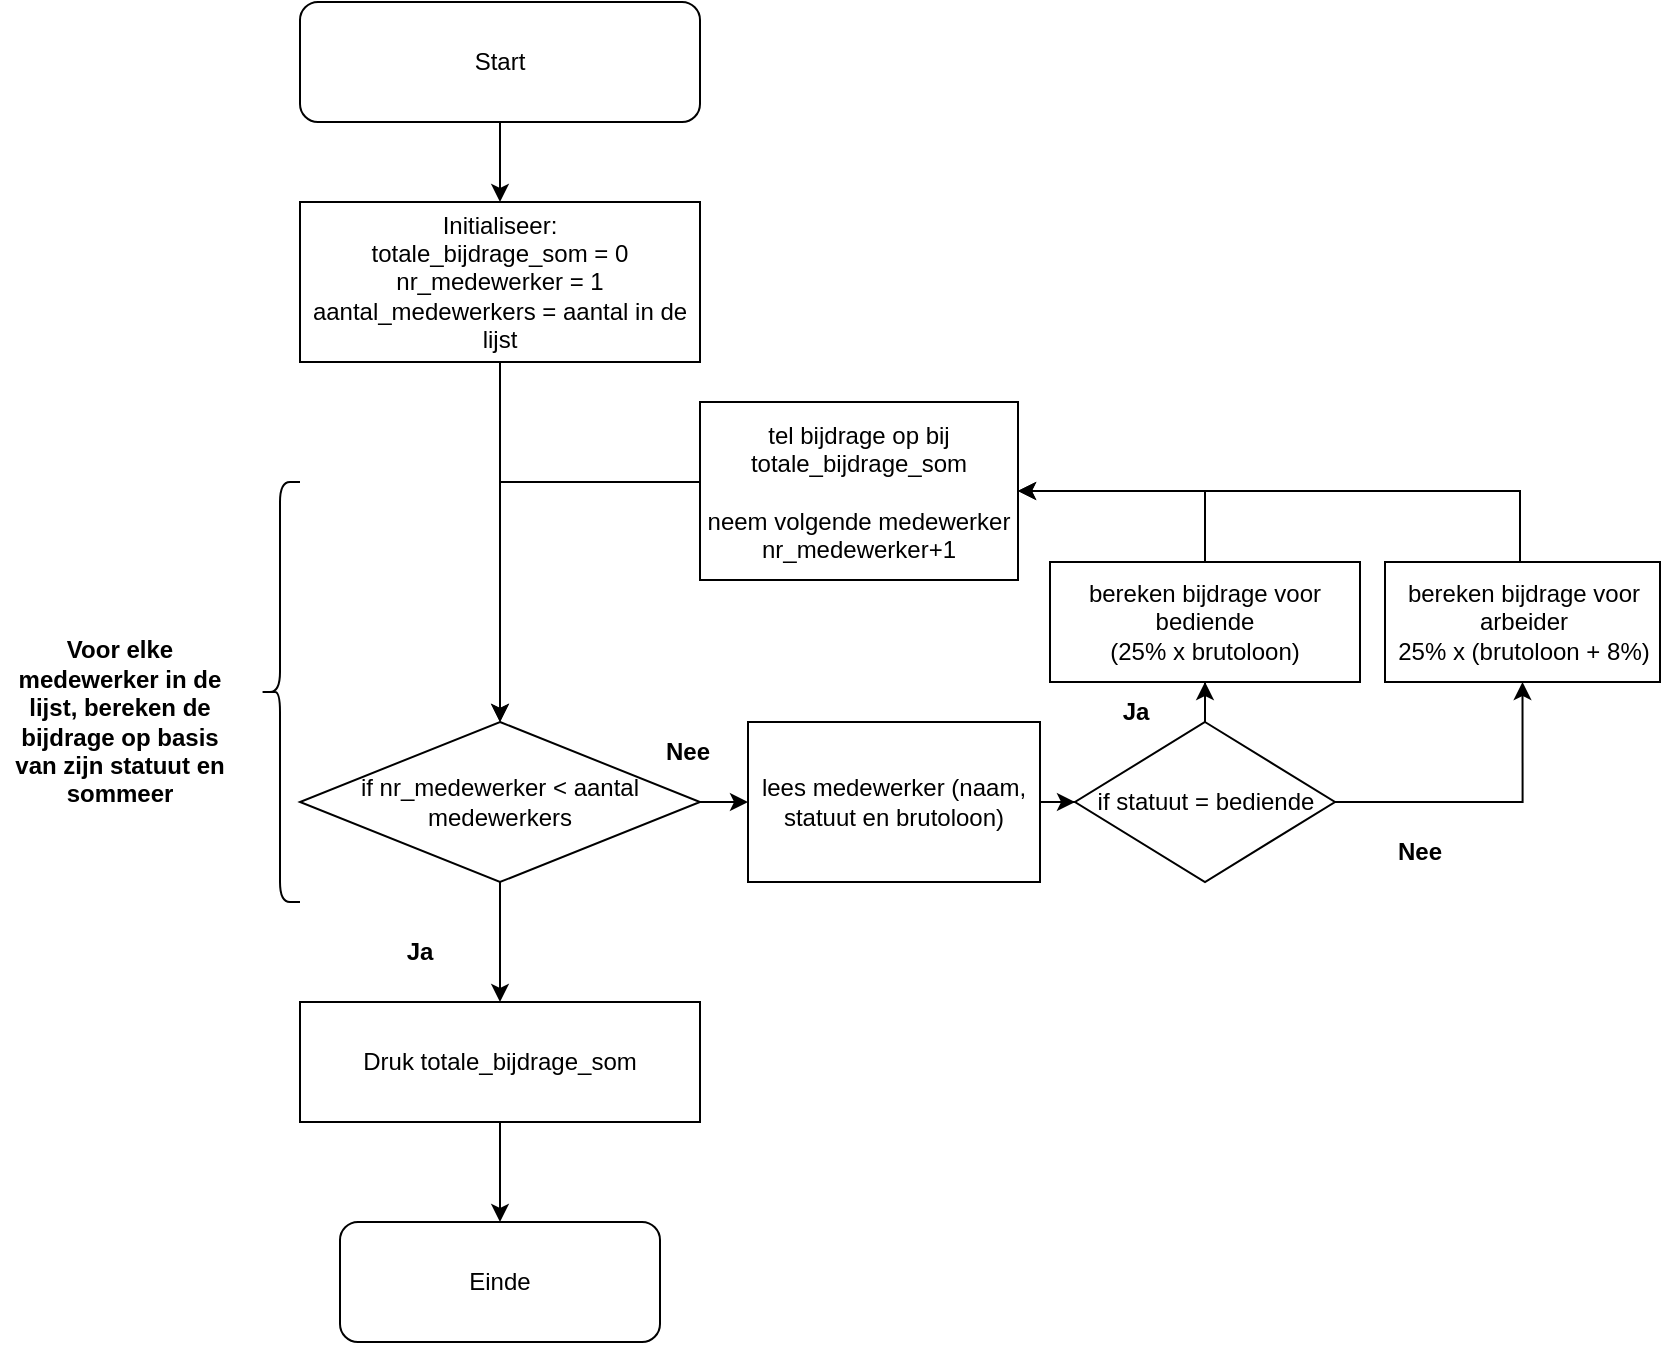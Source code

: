 <mxfile version="24.8.6">
  <diagram name="Page-1" id="o0Fvx379OKAzdxpli8dA">
    <mxGraphModel dx="1050" dy="618" grid="1" gridSize="10" guides="1" tooltips="1" connect="1" arrows="1" fold="1" page="1" pageScale="1" pageWidth="850" pageHeight="1100" math="0" shadow="0">
      <root>
        <mxCell id="0" />
        <mxCell id="1" parent="0" />
        <mxCell id="kPjmXngsmsVLts5UkG2c-30" value="" style="edgeStyle=orthogonalEdgeStyle;rounded=0;orthogonalLoop=1;jettySize=auto;html=1;" edge="1" parent="1" source="kPjmXngsmsVLts5UkG2c-1" target="kPjmXngsmsVLts5UkG2c-2">
          <mxGeometry relative="1" as="geometry" />
        </mxCell>
        <mxCell id="kPjmXngsmsVLts5UkG2c-1" value="Start" style="rounded=1;whiteSpace=wrap;html=1;" vertex="1" parent="1">
          <mxGeometry x="160" y="30" width="200" height="60" as="geometry" />
        </mxCell>
        <mxCell id="kPjmXngsmsVLts5UkG2c-15" style="edgeStyle=orthogonalEdgeStyle;rounded=0;orthogonalLoop=1;jettySize=auto;html=1;exitX=0.5;exitY=1;exitDx=0;exitDy=0;entryX=0.5;entryY=0;entryDx=0;entryDy=0;" edge="1" parent="1" source="kPjmXngsmsVLts5UkG2c-2" target="kPjmXngsmsVLts5UkG2c-3">
          <mxGeometry relative="1" as="geometry" />
        </mxCell>
        <mxCell id="kPjmXngsmsVLts5UkG2c-2" value="&lt;div&gt;Initialiseer:&lt;/div&gt;totale_bijdrage_som = 0&lt;div&gt;nr_medewerker = 1&lt;/div&gt;&lt;div&gt;aantal_medewerkers = aantal in de lijst&lt;/div&gt;" style="rounded=0;whiteSpace=wrap;html=1;" vertex="1" parent="1">
          <mxGeometry x="160" y="130" width="200" height="80" as="geometry" />
        </mxCell>
        <mxCell id="kPjmXngsmsVLts5UkG2c-16" value="" style="edgeStyle=orthogonalEdgeStyle;rounded=0;orthogonalLoop=1;jettySize=auto;html=1;" edge="1" parent="1" source="kPjmXngsmsVLts5UkG2c-3" target="kPjmXngsmsVLts5UkG2c-4">
          <mxGeometry relative="1" as="geometry" />
        </mxCell>
        <mxCell id="kPjmXngsmsVLts5UkG2c-27" value="" style="edgeStyle=orthogonalEdgeStyle;rounded=0;orthogonalLoop=1;jettySize=auto;html=1;" edge="1" parent="1" source="kPjmXngsmsVLts5UkG2c-3" target="kPjmXngsmsVLts5UkG2c-26">
          <mxGeometry relative="1" as="geometry" />
        </mxCell>
        <mxCell id="kPjmXngsmsVLts5UkG2c-3" value="if nr_medewerker &amp;lt; aantal medewerkers" style="rhombus;whiteSpace=wrap;html=1;" vertex="1" parent="1">
          <mxGeometry x="160" y="390" width="200" height="80" as="geometry" />
        </mxCell>
        <mxCell id="kPjmXngsmsVLts5UkG2c-41" value="" style="edgeStyle=orthogonalEdgeStyle;rounded=0;orthogonalLoop=1;jettySize=auto;html=1;" edge="1" parent="1" source="kPjmXngsmsVLts5UkG2c-4" target="kPjmXngsmsVLts5UkG2c-5">
          <mxGeometry relative="1" as="geometry" />
        </mxCell>
        <mxCell id="kPjmXngsmsVLts5UkG2c-4" value="lees medewerker (naam, statuut en brutoloon)" style="rounded=0;whiteSpace=wrap;html=1;" vertex="1" parent="1">
          <mxGeometry x="384" y="390" width="146" height="80" as="geometry" />
        </mxCell>
        <mxCell id="kPjmXngsmsVLts5UkG2c-22" value="" style="edgeStyle=orthogonalEdgeStyle;rounded=0;orthogonalLoop=1;jettySize=auto;html=1;" edge="1" parent="1" source="kPjmXngsmsVLts5UkG2c-5" target="kPjmXngsmsVLts5UkG2c-10">
          <mxGeometry relative="1" as="geometry" />
        </mxCell>
        <mxCell id="kPjmXngsmsVLts5UkG2c-42" style="edgeStyle=orthogonalEdgeStyle;rounded=0;orthogonalLoop=1;jettySize=auto;html=1;entryX=0.5;entryY=1;entryDx=0;entryDy=0;" edge="1" parent="1" source="kPjmXngsmsVLts5UkG2c-5" target="kPjmXngsmsVLts5UkG2c-11">
          <mxGeometry relative="1" as="geometry" />
        </mxCell>
        <mxCell id="kPjmXngsmsVLts5UkG2c-5" value="if statuut = bediende" style="rhombus;whiteSpace=wrap;html=1;" vertex="1" parent="1">
          <mxGeometry x="547.5" y="390" width="130" height="80" as="geometry" />
        </mxCell>
        <mxCell id="kPjmXngsmsVLts5UkG2c-8" value="Nee" style="text;html=1;align=center;verticalAlign=middle;whiteSpace=wrap;rounded=0;fontStyle=1" vertex="1" parent="1">
          <mxGeometry x="324" y="390" width="60" height="30" as="geometry" />
        </mxCell>
        <mxCell id="kPjmXngsmsVLts5UkG2c-9" value="Ja" style="text;html=1;align=center;verticalAlign=middle;whiteSpace=wrap;rounded=0;fontStyle=1" vertex="1" parent="1">
          <mxGeometry x="190" y="490" width="60" height="30" as="geometry" />
        </mxCell>
        <mxCell id="kPjmXngsmsVLts5UkG2c-33" style="edgeStyle=orthogonalEdgeStyle;rounded=0;orthogonalLoop=1;jettySize=auto;html=1;exitX=0.5;exitY=0;exitDx=0;exitDy=0;" edge="1" parent="1" source="kPjmXngsmsVLts5UkG2c-10" target="kPjmXngsmsVLts5UkG2c-14">
          <mxGeometry relative="1" as="geometry" />
        </mxCell>
        <mxCell id="kPjmXngsmsVLts5UkG2c-10" value="bereken bijdrage voor bediende&lt;div&gt;(25% x brutoloon)&lt;/div&gt;" style="rounded=0;whiteSpace=wrap;html=1;" vertex="1" parent="1">
          <mxGeometry x="535" y="310" width="155" height="60" as="geometry" />
        </mxCell>
        <mxCell id="kPjmXngsmsVLts5UkG2c-24" style="edgeStyle=orthogonalEdgeStyle;rounded=0;orthogonalLoop=1;jettySize=auto;html=1;exitX=0.5;exitY=0;exitDx=0;exitDy=0;entryX=1;entryY=0.5;entryDx=0;entryDy=0;" edge="1" parent="1" source="kPjmXngsmsVLts5UkG2c-11" target="kPjmXngsmsVLts5UkG2c-14">
          <mxGeometry relative="1" as="geometry">
            <Array as="points">
              <mxPoint x="770" y="310" />
              <mxPoint x="770" y="275" />
            </Array>
          </mxGeometry>
        </mxCell>
        <mxCell id="kPjmXngsmsVLts5UkG2c-11" value="bereken bijdrage voor arbeider&lt;div&gt;25% x (brutoloon + 8%)&lt;/div&gt;" style="rounded=0;whiteSpace=wrap;html=1;" vertex="1" parent="1">
          <mxGeometry x="702.5" y="310" width="137.5" height="60" as="geometry" />
        </mxCell>
        <mxCell id="kPjmXngsmsVLts5UkG2c-12" value="Nee" style="text;html=1;align=center;verticalAlign=middle;whiteSpace=wrap;rounded=0;fontStyle=1" vertex="1" parent="1">
          <mxGeometry x="690" y="440" width="60" height="30" as="geometry" />
        </mxCell>
        <mxCell id="kPjmXngsmsVLts5UkG2c-25" style="edgeStyle=orthogonalEdgeStyle;rounded=0;orthogonalLoop=1;jettySize=auto;html=1;entryX=0.5;entryY=0;entryDx=0;entryDy=0;" edge="1" parent="1" source="kPjmXngsmsVLts5UkG2c-14" target="kPjmXngsmsVLts5UkG2c-3">
          <mxGeometry relative="1" as="geometry">
            <Array as="points">
              <mxPoint x="260" y="270" />
            </Array>
          </mxGeometry>
        </mxCell>
        <mxCell id="kPjmXngsmsVLts5UkG2c-14" value="&lt;span style=&quot;color: rgba(0, 0, 0, 0); font-family: monospace; font-size: 0px; text-align: start; text-wrap-mode: nowrap;&quot;&gt;%3CmxGraphModel%3E%3Croot%3E%3CmxCell%20id%3D%220%22%2F%3E%3CmxCell%20id%3D%221%22%20parent%3D%220%22%2F%3E%3CmxCell%20id%3D%222%22%20value%3D%22lees%20medewerker%20(naam%2C%20rol%20en%20brutoloon)%22%20style%3D%22rounded%3D0%3BwhiteSpace%3Dwrap%3Bhtml%3D1%3B%22%20vertex%3D%221%22%20parent%3D%221%22%3E%3CmxGeometry%20x%3D%22295%22%20y%3D%22400%22%20width%3D%22130%22%20height%3D%2260%22%20as%3D%22geometry%22%2F%3E%3C%2FmxCell%3E%3C%2Froot%3E%3C%2FmxGraphModel%3Etel bok&lt;/span&gt;tel bijdrage op bij totale_bijdrage_som&lt;div&gt;&lt;br&gt;&lt;div&gt;neem volgende medewerker&lt;div&gt;nr_medewerker+1&lt;/div&gt;&lt;/div&gt;&lt;/div&gt;" style="rounded=0;whiteSpace=wrap;html=1;" vertex="1" parent="1">
          <mxGeometry x="360" y="230" width="159" height="89" as="geometry" />
        </mxCell>
        <mxCell id="kPjmXngsmsVLts5UkG2c-29" value="" style="edgeStyle=orthogonalEdgeStyle;rounded=0;orthogonalLoop=1;jettySize=auto;html=1;" edge="1" parent="1" source="kPjmXngsmsVLts5UkG2c-26" target="kPjmXngsmsVLts5UkG2c-28">
          <mxGeometry relative="1" as="geometry" />
        </mxCell>
        <mxCell id="kPjmXngsmsVLts5UkG2c-26" value="Druk totale_bijdrage_som" style="rounded=0;whiteSpace=wrap;html=1;" vertex="1" parent="1">
          <mxGeometry x="160" y="530" width="200" height="60" as="geometry" />
        </mxCell>
        <mxCell id="kPjmXngsmsVLts5UkG2c-28" value="Einde" style="rounded=1;whiteSpace=wrap;html=1;" vertex="1" parent="1">
          <mxGeometry x="180" y="640" width="160" height="60" as="geometry" />
        </mxCell>
        <mxCell id="kPjmXngsmsVLts5UkG2c-31" value="Ja" style="text;html=1;align=center;verticalAlign=middle;whiteSpace=wrap;rounded=0;fontStyle=1" vertex="1" parent="1">
          <mxGeometry x="547.5" y="370" width="60" height="30" as="geometry" />
        </mxCell>
        <mxCell id="kPjmXngsmsVLts5UkG2c-35" value="" style="shape=curlyBracket;whiteSpace=wrap;html=1;rounded=1;labelPosition=left;verticalLabelPosition=middle;align=right;verticalAlign=middle;" vertex="1" parent="1">
          <mxGeometry x="140" y="270" width="20" height="210" as="geometry" />
        </mxCell>
        <mxCell id="kPjmXngsmsVLts5UkG2c-36" value="Voor elke medewerker in de lijst, bereken de bijdrage op basis van zijn statuut en sommeer" style="text;html=1;align=center;verticalAlign=middle;whiteSpace=wrap;rounded=0;fontStyle=1" vertex="1" parent="1">
          <mxGeometry x="10" y="310" width="120" height="160" as="geometry" />
        </mxCell>
      </root>
    </mxGraphModel>
  </diagram>
</mxfile>
